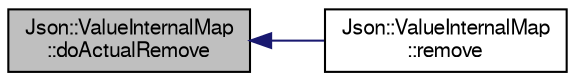 digraph "Json::ValueInternalMap::doActualRemove"
{
  edge [fontname="FreeSans",fontsize="10",labelfontname="FreeSans",labelfontsize="10"];
  node [fontname="FreeSans",fontsize="10",shape=record];
  rankdir="LR";
  Node1 [label="Json::ValueInternalMap\l::doActualRemove",height=0.2,width=0.4,color="black", fillcolor="grey75", style="filled" fontcolor="black"];
  Node1 -> Node2 [dir="back",color="midnightblue",fontsize="10",style="solid",fontname="FreeSans"];
  Node2 [label="Json::ValueInternalMap\l::remove",height=0.2,width=0.4,color="black", fillcolor="white", style="filled",URL="$class_json_1_1_value_internal_map.html#aa7f5d3784f2ea54abfa9a6d8df45de5e"];
}
